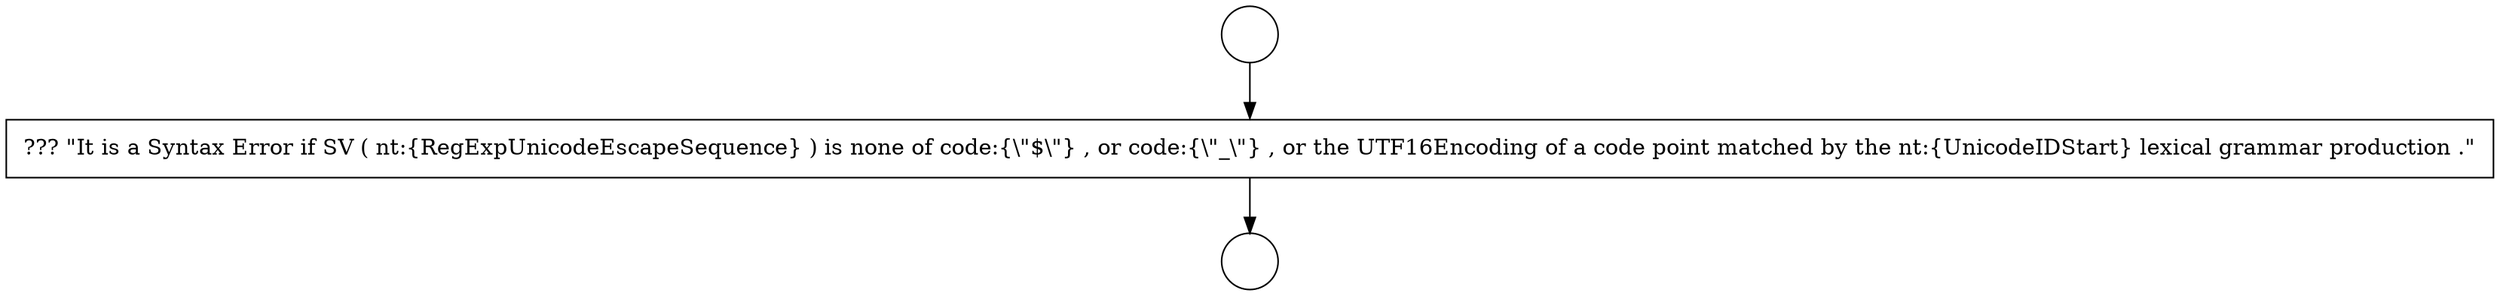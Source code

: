 digraph {
  node19435 [shape=circle label=" " color="black" fillcolor="white" style=filled]
  node19437 [shape=none, margin=0, label=<<font color="black">
    <table border="0" cellborder="1" cellspacing="0" cellpadding="10">
      <tr><td align="left">??? &quot;It is a Syntax Error if SV ( nt:{RegExpUnicodeEscapeSequence} ) is none of code:{\&quot;$\&quot;} , or code:{\&quot;_\&quot;} , or the UTF16Encoding of a code point matched by the nt:{UnicodeIDStart} lexical grammar production .&quot;</td></tr>
    </table>
  </font>> color="black" fillcolor="white" style=filled]
  node19436 [shape=circle label=" " color="black" fillcolor="white" style=filled]
  node19435 -> node19437 [ color="black"]
  node19437 -> node19436 [ color="black"]
}
